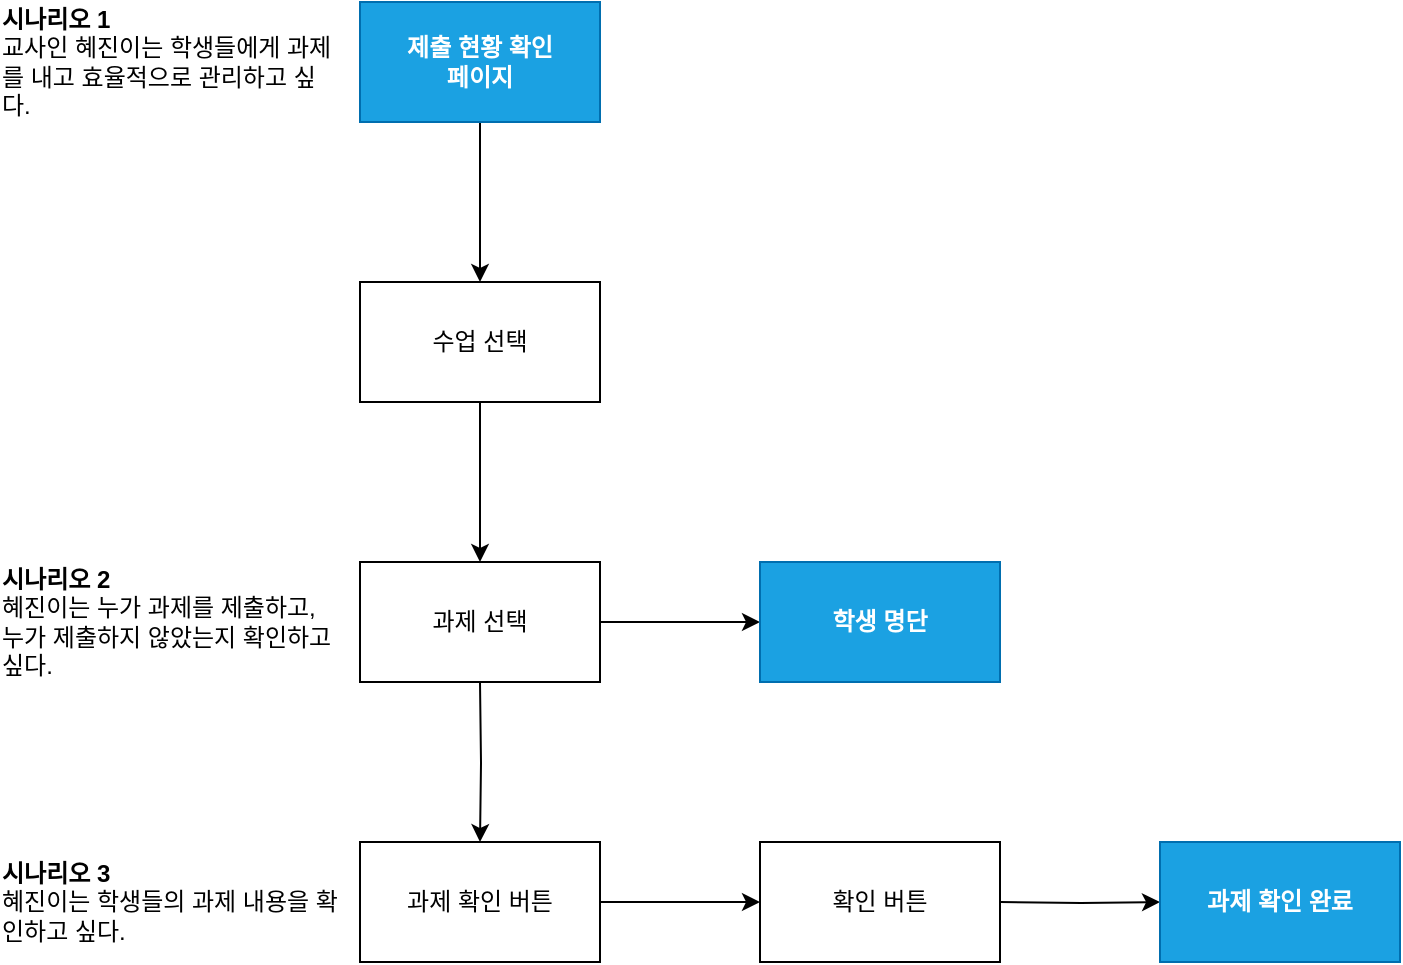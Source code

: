 <mxfile version="16.2.6" type="github">
  <diagram id="sPqnnub4Wf-1EYm7b2aV" name="Page-1">
    <mxGraphModel dx="1293" dy="687" grid="1" gridSize="10" guides="1" tooltips="1" connect="1" arrows="1" fold="1" page="1" pageScale="1" pageWidth="827" pageHeight="1169" math="0" shadow="0">
      <root>
        <mxCell id="0" />
        <mxCell id="1" parent="0" />
        <mxCell id="5ERpXEpibxJNc4OYAjKx-4" value="" style="edgeStyle=orthogonalEdgeStyle;rounded=0;orthogonalLoop=1;jettySize=auto;html=1;fontColor=#FFFFFF;" edge="1" parent="1" source="5ERpXEpibxJNc4OYAjKx-1" target="5ERpXEpibxJNc4OYAjKx-3">
          <mxGeometry relative="1" as="geometry" />
        </mxCell>
        <mxCell id="5ERpXEpibxJNc4OYAjKx-1" value="&lt;b&gt;제출 현황 확인 &lt;br&gt;페이지&lt;/b&gt;" style="rounded=0;whiteSpace=wrap;html=1;fillColor=#1ba1e2;strokeColor=#006EAF;fontColor=#ffffff;" vertex="1" parent="1">
          <mxGeometry x="220" y="80" width="120" height="60" as="geometry" />
        </mxCell>
        <mxCell id="5ERpXEpibxJNc4OYAjKx-10" value="" style="edgeStyle=orthogonalEdgeStyle;rounded=0;orthogonalLoop=1;jettySize=auto;html=1;fontColor=#FFFFFF;" edge="1" parent="1" source="5ERpXEpibxJNc4OYAjKx-3" target="5ERpXEpibxJNc4OYAjKx-9">
          <mxGeometry relative="1" as="geometry" />
        </mxCell>
        <mxCell id="5ERpXEpibxJNc4OYAjKx-3" value="수업 선택" style="whiteSpace=wrap;html=1;rounded=0;" vertex="1" parent="1">
          <mxGeometry x="220" y="220" width="120" height="60" as="geometry" />
        </mxCell>
        <mxCell id="5ERpXEpibxJNc4OYAjKx-24" value="" style="edgeStyle=orthogonalEdgeStyle;rounded=0;orthogonalLoop=1;jettySize=auto;html=1;fontColor=#FFFFFF;" edge="1" parent="1" source="5ERpXEpibxJNc4OYAjKx-9" target="5ERpXEpibxJNc4OYAjKx-23">
          <mxGeometry relative="1" as="geometry" />
        </mxCell>
        <mxCell id="5ERpXEpibxJNc4OYAjKx-9" value="과제 선택" style="whiteSpace=wrap;html=1;rounded=0;" vertex="1" parent="1">
          <mxGeometry x="220" y="360" width="120" height="60" as="geometry" />
        </mxCell>
        <mxCell id="5ERpXEpibxJNc4OYAjKx-16" value="" style="edgeStyle=orthogonalEdgeStyle;rounded=0;orthogonalLoop=1;jettySize=auto;html=1;fontColor=#FFFFFF;" edge="1" parent="1" target="5ERpXEpibxJNc4OYAjKx-15">
          <mxGeometry relative="1" as="geometry">
            <mxPoint x="280" y="420" as="sourcePoint" />
          </mxGeometry>
        </mxCell>
        <mxCell id="5ERpXEpibxJNc4OYAjKx-18" value="" style="edgeStyle=orthogonalEdgeStyle;rounded=0;orthogonalLoop=1;jettySize=auto;html=1;fontColor=#FFFFFF;" edge="1" parent="1" source="5ERpXEpibxJNc4OYAjKx-15" target="5ERpXEpibxJNc4OYAjKx-17">
          <mxGeometry relative="1" as="geometry" />
        </mxCell>
        <mxCell id="5ERpXEpibxJNc4OYAjKx-15" value="과제 확인 버튼" style="whiteSpace=wrap;html=1;rounded=0;" vertex="1" parent="1">
          <mxGeometry x="220" y="500" width="120" height="60" as="geometry" />
        </mxCell>
        <mxCell id="5ERpXEpibxJNc4OYAjKx-17" value="확인 버튼" style="whiteSpace=wrap;html=1;rounded=0;" vertex="1" parent="1">
          <mxGeometry x="420" y="500" width="120" height="60" as="geometry" />
        </mxCell>
        <mxCell id="5ERpXEpibxJNc4OYAjKx-22" value="" style="edgeStyle=orthogonalEdgeStyle;rounded=0;orthogonalLoop=1;jettySize=auto;html=1;fontColor=#FFFFFF;" edge="1" parent="1" target="5ERpXEpibxJNc4OYAjKx-21">
          <mxGeometry relative="1" as="geometry">
            <mxPoint x="540" y="530" as="sourcePoint" />
          </mxGeometry>
        </mxCell>
        <mxCell id="5ERpXEpibxJNc4OYAjKx-21" value="&lt;b&gt;과제 확인 완료&lt;/b&gt;" style="whiteSpace=wrap;html=1;rounded=0;fillColor=#1ba1e2;fontColor=#ffffff;strokeColor=#006EAF;" vertex="1" parent="1">
          <mxGeometry x="620" y="500" width="120" height="60" as="geometry" />
        </mxCell>
        <mxCell id="5ERpXEpibxJNc4OYAjKx-23" value="학생 명단" style="whiteSpace=wrap;html=1;rounded=0;fillColor=#1ba1e2;fontColor=#ffffff;strokeColor=#006EAF;fontStyle=1" vertex="1" parent="1">
          <mxGeometry x="420" y="360" width="120" height="60" as="geometry" />
        </mxCell>
        <mxCell id="5ERpXEpibxJNc4OYAjKx-25" value="&lt;div style=&quot;text-align: left&quot;&gt;&lt;span style=&quot;color: rgb(0 , 0 , 0)&quot;&gt;&lt;b&gt;시나리오 1&lt;/b&gt;&lt;/span&gt;&lt;/div&gt;&lt;font color=&quot;#000000&quot;&gt;&lt;div style=&quot;text-align: left&quot;&gt;&lt;span&gt;교사인 혜진이는 학생들에게 과제를 내고 효율적으로 관리하고 싶다.&lt;/span&gt;&lt;/div&gt;&lt;/font&gt;" style="text;html=1;strokeColor=none;fillColor=none;align=center;verticalAlign=middle;whiteSpace=wrap;rounded=0;fontColor=#FFFFFF;" vertex="1" parent="1">
          <mxGeometry x="40" y="95" width="170" height="30" as="geometry" />
        </mxCell>
        <mxCell id="5ERpXEpibxJNc4OYAjKx-26" value="&lt;div style=&quot;text-align: left&quot;&gt;&lt;span style=&quot;color: rgb(0 , 0 , 0)&quot;&gt;&lt;b&gt;시나리오 2&lt;/b&gt;&lt;/span&gt;&lt;/div&gt;&lt;font color=&quot;#000000&quot;&gt;&lt;div style=&quot;text-align: left&quot;&gt;&lt;span&gt;혜진이는 누가 과제를 제출하고, 누가 제출하지 않았는지 확인하고 싶다.&lt;/span&gt;&lt;/div&gt;&lt;/font&gt;" style="text;html=1;strokeColor=none;fillColor=none;align=center;verticalAlign=middle;whiteSpace=wrap;rounded=0;fontColor=#FFFFFF;" vertex="1" parent="1">
          <mxGeometry x="40" y="375" width="170" height="30" as="geometry" />
        </mxCell>
        <mxCell id="5ERpXEpibxJNc4OYAjKx-27" value="&lt;div style=&quot;text-align: left&quot;&gt;&lt;span style=&quot;color: rgb(0 , 0 , 0)&quot;&gt;&lt;b&gt;시나리오 3&lt;/b&gt;&lt;/span&gt;&lt;/div&gt;&lt;font color=&quot;#000000&quot;&gt;&lt;div style=&quot;text-align: left&quot;&gt;&lt;span&gt;혜진이는 학생들의 과제 내용을 확인하고 싶다.&lt;/span&gt;&lt;/div&gt;&lt;/font&gt;" style="text;html=1;strokeColor=none;fillColor=none;align=center;verticalAlign=middle;whiteSpace=wrap;rounded=0;fontColor=#FFFFFF;" vertex="1" parent="1">
          <mxGeometry x="40" y="515" width="170" height="30" as="geometry" />
        </mxCell>
      </root>
    </mxGraphModel>
  </diagram>
</mxfile>
